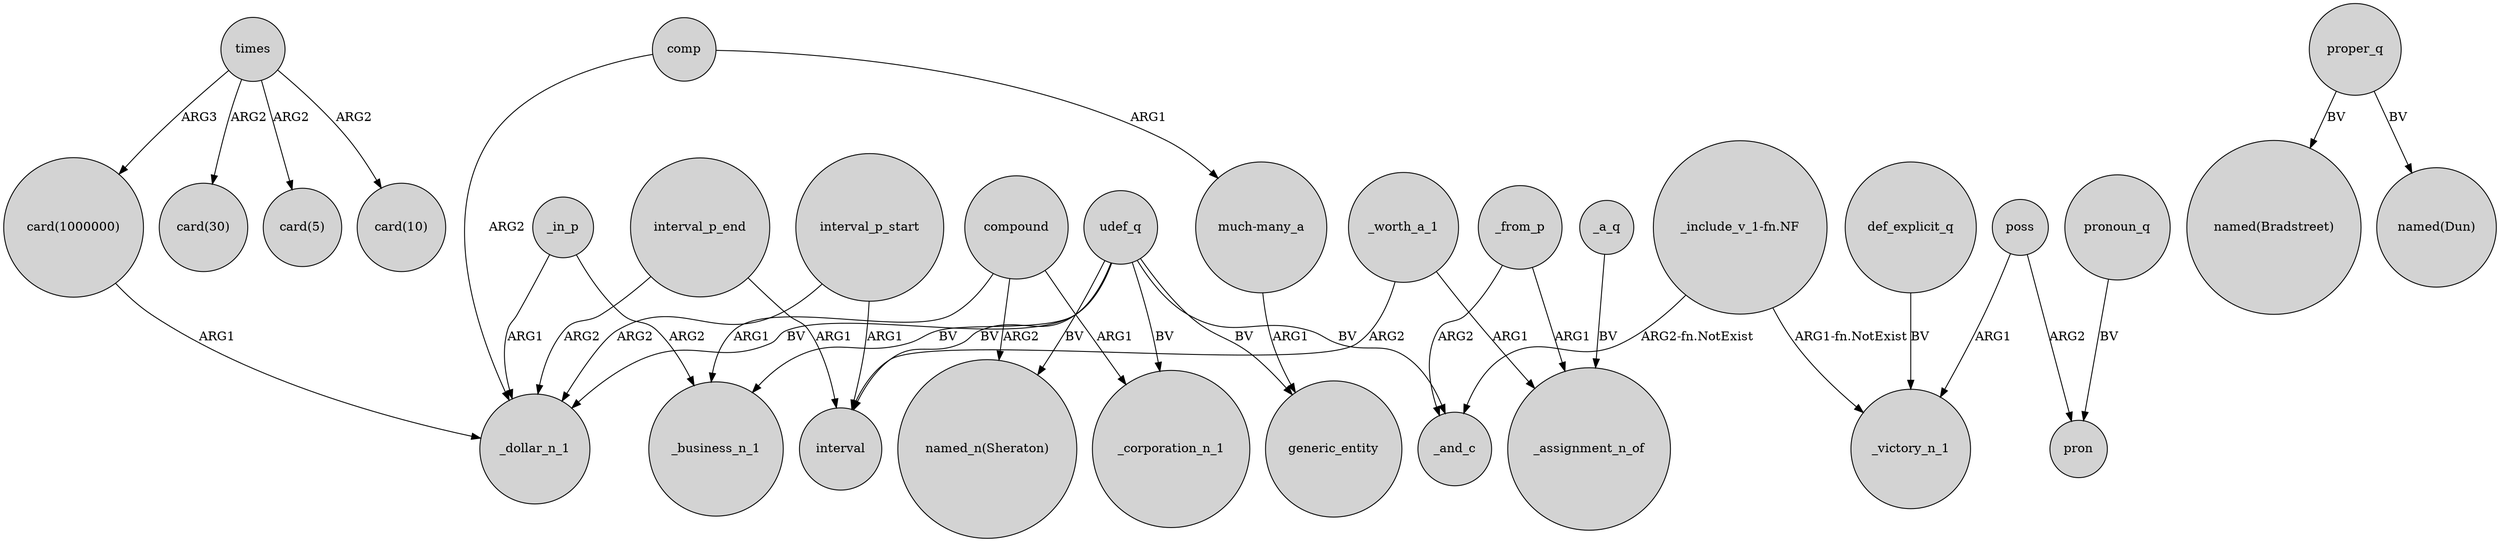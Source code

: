 digraph {
	node [shape=circle style=filled]
	times -> "card(5)" [label=ARG2]
	"card(1000000)" -> _dollar_n_1 [label=ARG1]
	_from_p -> _assignment_n_of [label=ARG1]
	udef_q -> generic_entity [label=BV]
	poss -> pron [label=ARG2]
	"much-many_a" -> generic_entity [label=ARG1]
	_in_p -> _business_n_1 [label=ARG2]
	poss -> _victory_n_1 [label=ARG1]
	_worth_a_1 -> _assignment_n_of [label=ARG1]
	def_explicit_q -> _victory_n_1 [label=BV]
	"_include_v_1-fn.NF" -> _victory_n_1 [label="ARG1-fn.NotExist"]
	_a_q -> _assignment_n_of [label=BV]
	pronoun_q -> pron [label=BV]
	udef_q -> _corporation_n_1 [label=BV]
	proper_q -> "named(Bradstreet)" [label=BV]
	_worth_a_1 -> interval [label=ARG2]
	comp -> "much-many_a" [label=ARG1]
	compound -> _corporation_n_1 [label=ARG1]
	interval_p_start -> interval [label=ARG1]
	times -> "card(1000000)" [label=ARG3]
	compound -> "named_n(Sheraton)" [label=ARG2]
	compound -> _business_n_1 [label=ARG1]
	times -> "card(10)" [label=ARG2]
	times -> "card(30)" [label=ARG2]
	interval_p_start -> _dollar_n_1 [label=ARG2]
	"_include_v_1-fn.NF" -> _and_c [label="ARG2-fn.NotExist"]
	interval_p_end -> interval [label=ARG1]
	udef_q -> _business_n_1 [label=BV]
	comp -> _dollar_n_1 [label=ARG2]
	_in_p -> _dollar_n_1 [label=ARG1]
	udef_q -> "named_n(Sheraton)" [label=BV]
	interval_p_end -> _dollar_n_1 [label=ARG2]
	_from_p -> _and_c [label=ARG2]
	udef_q -> _and_c [label=BV]
	proper_q -> "named(Dun)" [label=BV]
	udef_q -> interval [label=BV]
	udef_q -> _dollar_n_1 [label=BV]
}
